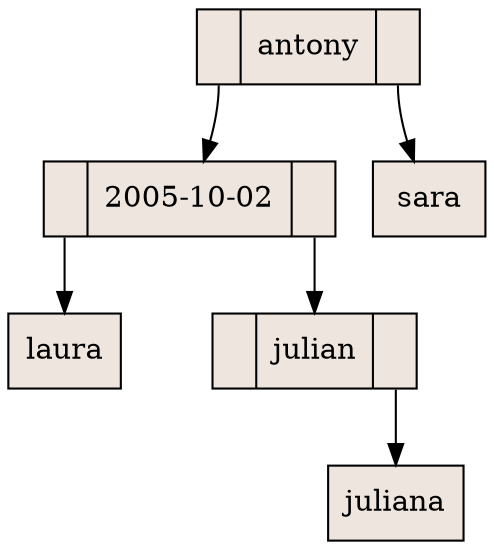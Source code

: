 digraph grafica{
rankdir=TB;
node [shape = record, style=filled, fillcolor=seashell2];
nodo1 [ label ="<C0>|antony|<C1>"];
nodo4 [ label ="<C0>|2005-10-02|<C1>"];
nodo5 [ label ="laura"];
nodo4:C0->nodo5
nodo6 [ label ="<C0>|julian|<C1>"];
nodo8 [ label ="juliana"];
nodo6:C1->nodo8
nodo4:C1->nodo6
nodo1:C0->nodo4
nodo7 [ label ="sara"];
nodo1:C1->nodo7
}
